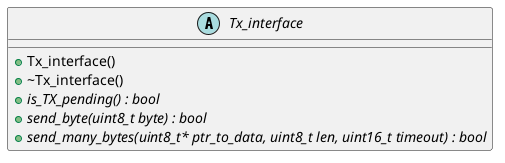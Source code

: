 @startuml





/' Objects '/

abstract class Tx_interface {
	+Tx_interface()
	+~Tx_interface()
	+{abstract} is_TX_pending() : bool
	+{abstract} send_byte(uint8_t byte) : bool
	+{abstract} send_many_bytes(uint8_t* ptr_to_data, uint8_t len, uint16_t timeout) : bool
}





/' Inheritance relationships '/




/' Aggregation relationships '/





/' Dependency relationships '/





/' Nested objects '/



@enduml
